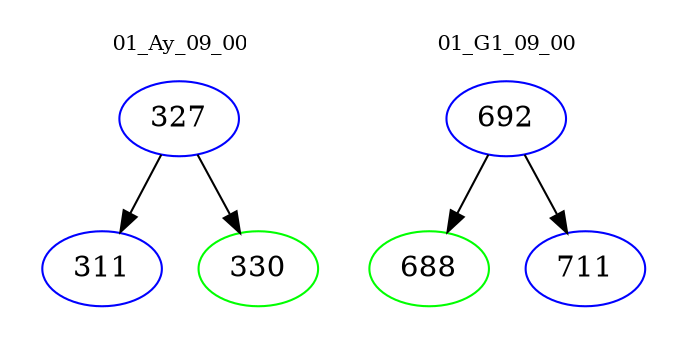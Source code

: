 digraph{
subgraph cluster_0 {
color = white
label = "01_Ay_09_00";
fontsize=10;
T0_327 [label="327", color="blue"]
T0_327 -> T0_311 [color="black"]
T0_311 [label="311", color="blue"]
T0_327 -> T0_330 [color="black"]
T0_330 [label="330", color="green"]
}
subgraph cluster_1 {
color = white
label = "01_G1_09_00";
fontsize=10;
T1_692 [label="692", color="blue"]
T1_692 -> T1_688 [color="black"]
T1_688 [label="688", color="green"]
T1_692 -> T1_711 [color="black"]
T1_711 [label="711", color="blue"]
}
}
